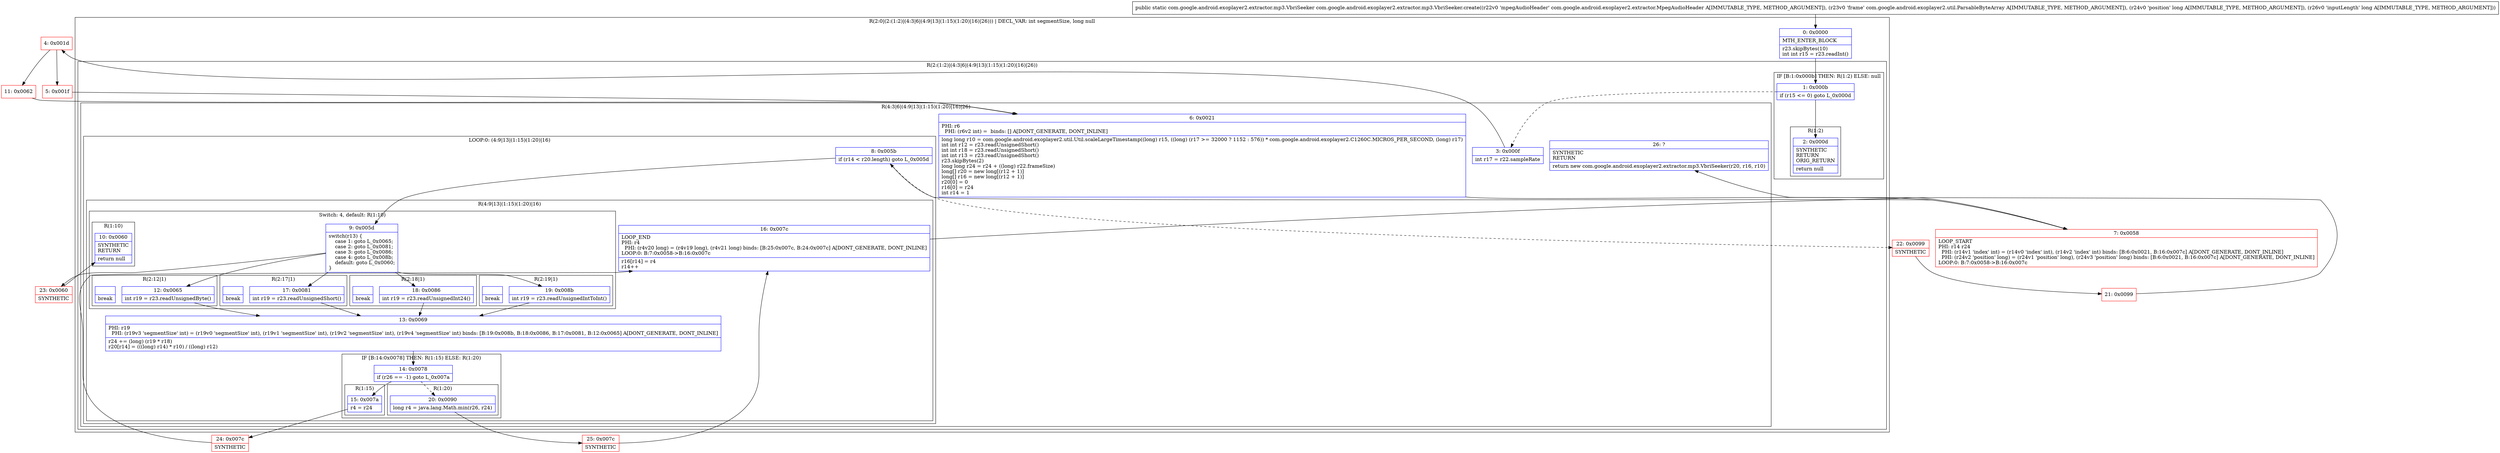 digraph "CFG forcom.google.android.exoplayer2.extractor.mp3.VbriSeeker.create(Lcom\/google\/android\/exoplayer2\/extractor\/MpegAudioHeader;Lcom\/google\/android\/exoplayer2\/util\/ParsableByteArray;JJ)Lcom\/google\/android\/exoplayer2\/extractor\/mp3\/VbriSeeker;" {
subgraph cluster_Region_1094937074 {
label = "R(2:0|(2:(1:2)|(4:3|6|(4:9|13|(1:15)(1:20)|16)|26))) | DECL_VAR: int segmentSize, long null\l";
node [shape=record,color=blue];
Node_0 [shape=record,label="{0\:\ 0x0000|MTH_ENTER_BLOCK\l|r23.skipBytes(10)\lint int r15 = r23.readInt()\l}"];
subgraph cluster_Region_123350146 {
label = "R(2:(1:2)|(4:3|6|(4:9|13|(1:15)(1:20)|16)|26))";
node [shape=record,color=blue];
subgraph cluster_IfRegion_140630020 {
label = "IF [B:1:0x000b] THEN: R(1:2) ELSE: null";
node [shape=record,color=blue];
Node_1 [shape=record,label="{1\:\ 0x000b|if (r15 \<= 0) goto L_0x000d\l}"];
subgraph cluster_Region_101385027 {
label = "R(1:2)";
node [shape=record,color=blue];
Node_2 [shape=record,label="{2\:\ 0x000d|SYNTHETIC\lRETURN\lORIG_RETURN\l|return null\l}"];
}
}
subgraph cluster_Region_1020589281 {
label = "R(4:3|6|(4:9|13|(1:15)(1:20)|16)|26)";
node [shape=record,color=blue];
Node_3 [shape=record,label="{3\:\ 0x000f|int r17 = r22.sampleRate\l}"];
Node_6 [shape=record,label="{6\:\ 0x0021|PHI: r6 \l  PHI: (r6v2 int) =  binds: [] A[DONT_GENERATE, DONT_INLINE]\l|long long r10 = com.google.android.exoplayer2.util.Util.scaleLargeTimestamp((long) r15, ((long) (r17 \>= 32000 ? 1152 : 576)) * com.google.android.exoplayer2.C1260C.MICROS_PER_SECOND, (long) r17)\lint int r12 = r23.readUnsignedShort()\lint int r18 = r23.readUnsignedShort()\lint int r13 = r23.readUnsignedShort()\lr23.skipBytes(2)\llong long r24 = r24 + ((long) r22.frameSize)\llong[] r20 = new long[(r12 + 1)]\llong[] r16 = new long[(r12 + 1)]\lr20[0] = 0\lr16[0] = r24\lint r14 = 1\l}"];
subgraph cluster_LoopRegion_965733589 {
label = "LOOP:0: (4:9|13|(1:15)(1:20)|16)";
node [shape=record,color=blue];
Node_8 [shape=record,label="{8\:\ 0x005b|if (r14 \< r20.length) goto L_0x005d\l}"];
subgraph cluster_Region_1746911257 {
label = "R(4:9|13|(1:15)(1:20)|16)";
node [shape=record,color=blue];
subgraph cluster_SwitchRegion_843655185 {
label = "Switch: 4, default: R(1:10)";
node [shape=record,color=blue];
Node_9 [shape=record,label="{9\:\ 0x005d|switch(r13) \{\l    case 1: goto L_0x0065;\l    case 2: goto L_0x0081;\l    case 3: goto L_0x0086;\l    case 4: goto L_0x008b;\l    default: goto L_0x0060;\l\}\l}"];
subgraph cluster_Region_1529432351 {
label = "R(2:12|1)";
node [shape=record,color=blue];
Node_12 [shape=record,label="{12\:\ 0x0065|int r19 = r23.readUnsignedByte()\l}"];
Node_InsnContainer_1157122988 [shape=record,label="{|break\l}"];
}
subgraph cluster_Region_486995758 {
label = "R(2:17|1)";
node [shape=record,color=blue];
Node_17 [shape=record,label="{17\:\ 0x0081|int r19 = r23.readUnsignedShort()\l}"];
Node_InsnContainer_90454124 [shape=record,label="{|break\l}"];
}
subgraph cluster_Region_90787577 {
label = "R(2:18|1)";
node [shape=record,color=blue];
Node_18 [shape=record,label="{18\:\ 0x0086|int r19 = r23.readUnsignedInt24()\l}"];
Node_InsnContainer_1401694846 [shape=record,label="{|break\l}"];
}
subgraph cluster_Region_1115509333 {
label = "R(2:19|1)";
node [shape=record,color=blue];
Node_19 [shape=record,label="{19\:\ 0x008b|int r19 = r23.readUnsignedIntToInt()\l}"];
Node_InsnContainer_222505559 [shape=record,label="{|break\l}"];
}
subgraph cluster_Region_199275896 {
label = "R(1:10)";
node [shape=record,color=blue];
Node_10 [shape=record,label="{10\:\ 0x0060|SYNTHETIC\lRETURN\l|return null\l}"];
}
}
Node_13 [shape=record,label="{13\:\ 0x0069|PHI: r19 \l  PHI: (r19v3 'segmentSize' int) = (r19v0 'segmentSize' int), (r19v1 'segmentSize' int), (r19v2 'segmentSize' int), (r19v4 'segmentSize' int) binds: [B:19:0x008b, B:18:0x0086, B:17:0x0081, B:12:0x0065] A[DONT_GENERATE, DONT_INLINE]\l|r24 += (long) (r19 * r18)\lr20[r14] = (((long) r14) * r10) \/ ((long) r12)\l}"];
subgraph cluster_IfRegion_803429168 {
label = "IF [B:14:0x0078] THEN: R(1:15) ELSE: R(1:20)";
node [shape=record,color=blue];
Node_14 [shape=record,label="{14\:\ 0x0078|if (r26 == \-1) goto L_0x007a\l}"];
subgraph cluster_Region_879650724 {
label = "R(1:15)";
node [shape=record,color=blue];
Node_15 [shape=record,label="{15\:\ 0x007a|r4 = r24\l}"];
}
subgraph cluster_Region_797371956 {
label = "R(1:20)";
node [shape=record,color=blue];
Node_20 [shape=record,label="{20\:\ 0x0090|long r4 = java.lang.Math.min(r26, r24)\l}"];
}
}
Node_16 [shape=record,label="{16\:\ 0x007c|LOOP_END\lPHI: r4 \l  PHI: (r4v20 long) = (r4v19 long), (r4v21 long) binds: [B:25:0x007c, B:24:0x007c] A[DONT_GENERATE, DONT_INLINE]\lLOOP:0: B:7:0x0058\-\>B:16:0x007c\l|r16[r14] = r4\lr14++\l}"];
}
}
Node_26 [shape=record,label="{26\:\ ?|SYNTHETIC\lRETURN\l|return new com.google.android.exoplayer2.extractor.mp3.VbriSeeker(r20, r16, r10)\l}"];
}
}
}
Node_4 [shape=record,color=red,label="{4\:\ 0x001d}"];
Node_5 [shape=record,color=red,label="{5\:\ 0x001f}"];
Node_7 [shape=record,color=red,label="{7\:\ 0x0058|LOOP_START\lPHI: r14 r24 \l  PHI: (r14v1 'index' int) = (r14v0 'index' int), (r14v2 'index' int) binds: [B:6:0x0021, B:16:0x007c] A[DONT_GENERATE, DONT_INLINE]\l  PHI: (r24v2 'position' long) = (r24v1 'position' long), (r24v3 'position' long) binds: [B:6:0x0021, B:16:0x007c] A[DONT_GENERATE, DONT_INLINE]\lLOOP:0: B:7:0x0058\-\>B:16:0x007c\l}"];
Node_11 [shape=record,color=red,label="{11\:\ 0x0062}"];
Node_21 [shape=record,color=red,label="{21\:\ 0x0099}"];
Node_22 [shape=record,color=red,label="{22\:\ 0x0099|SYNTHETIC\l}"];
Node_23 [shape=record,color=red,label="{23\:\ 0x0060|SYNTHETIC\l}"];
Node_24 [shape=record,color=red,label="{24\:\ 0x007c|SYNTHETIC\l}"];
Node_25 [shape=record,color=red,label="{25\:\ 0x007c|SYNTHETIC\l}"];
MethodNode[shape=record,label="{public static com.google.android.exoplayer2.extractor.mp3.VbriSeeker com.google.android.exoplayer2.extractor.mp3.VbriSeeker.create((r22v0 'mpegAudioHeader' com.google.android.exoplayer2.extractor.MpegAudioHeader A[IMMUTABLE_TYPE, METHOD_ARGUMENT]), (r23v0 'frame' com.google.android.exoplayer2.util.ParsableByteArray A[IMMUTABLE_TYPE, METHOD_ARGUMENT]), (r24v0 'position' long A[IMMUTABLE_TYPE, METHOD_ARGUMENT]), (r26v0 'inputLength' long A[IMMUTABLE_TYPE, METHOD_ARGUMENT])) }"];
MethodNode -> Node_0;
Node_0 -> Node_1;
Node_1 -> Node_2;
Node_1 -> Node_3[style=dashed];
Node_3 -> Node_4;
Node_6 -> Node_7;
Node_8 -> Node_9;
Node_8 -> Node_22[style=dashed];
Node_9 -> Node_12;
Node_9 -> Node_17;
Node_9 -> Node_18;
Node_9 -> Node_19;
Node_9 -> Node_23;
Node_12 -> Node_13;
Node_17 -> Node_13;
Node_18 -> Node_13;
Node_19 -> Node_13;
Node_13 -> Node_14;
Node_14 -> Node_15;
Node_14 -> Node_20[style=dashed];
Node_15 -> Node_24;
Node_20 -> Node_25;
Node_16 -> Node_7;
Node_4 -> Node_5;
Node_4 -> Node_11;
Node_5 -> Node_6;
Node_7 -> Node_8;
Node_11 -> Node_6;
Node_21 -> Node_26;
Node_22 -> Node_21;
Node_23 -> Node_10;
Node_24 -> Node_16;
Node_25 -> Node_16;
}

